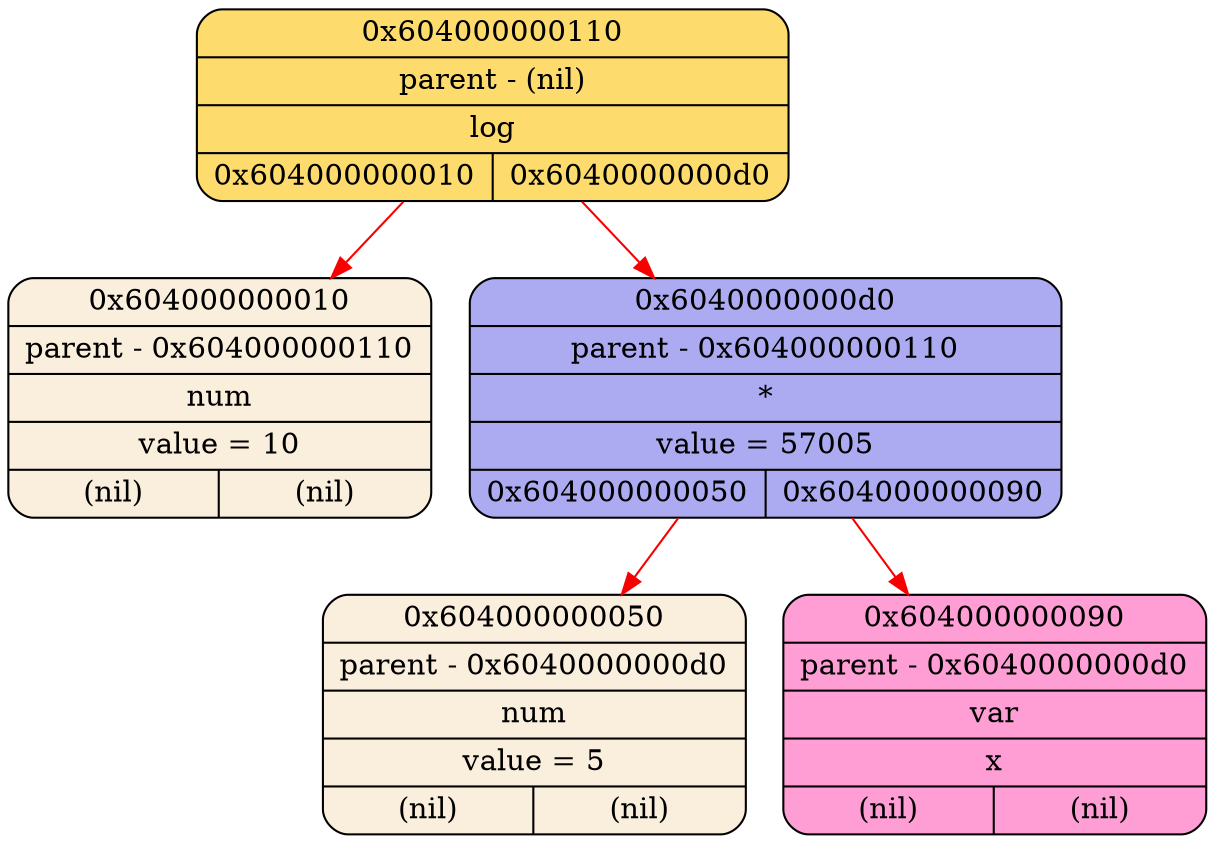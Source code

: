 digraph
{
    node_0x604000000010[shape = Mrecord, label = "{{0x604000000010} | {parent - 0x604000000110} | {num} | {value = 10} | {(nil)|(nil)}}", style = "filled", fillcolor = "#FAEEDD"];
    node_0x604000000050[shape = Mrecord, label = "{{0x604000000050} | {parent - 0x6040000000d0} | {num} | {value = 5} | {(nil)|(nil)}}", style = "filled", fillcolor = "#FAEEDD"];
    node_0x604000000090[shape = Mrecord, label = "{{0x604000000090} | {parent - 0x6040000000d0} | {var} | {x} | {(nil)|(nil)}}", style = "filled", fillcolor = "#FF9ED5"];
    node_0x6040000000d0[shape = Mrecord, label = "{{0x6040000000d0} | {parent - 0x604000000110} | {*} | {value = 57005} | {0x604000000050|0x604000000090}}", style = "filled", fillcolor = "#ACABF2"];
    node_0x604000000110[shape = Mrecord, label = "{{0x604000000110} | {parent - (nil)} | {log} | {0x604000000010|0x6040000000d0}}", style = "filled", fillcolor = "#FDDB6D"];
    node_0x604000000110->node_0x604000000010 [color = "#F80000"];
    node_0x604000000110->node_0x6040000000d0 [color = "#F80000"];
    node_0x6040000000d0->node_0x604000000050 [color = "#F80000"];
    node_0x6040000000d0->node_0x604000000090 [color = "#F80000"];
}